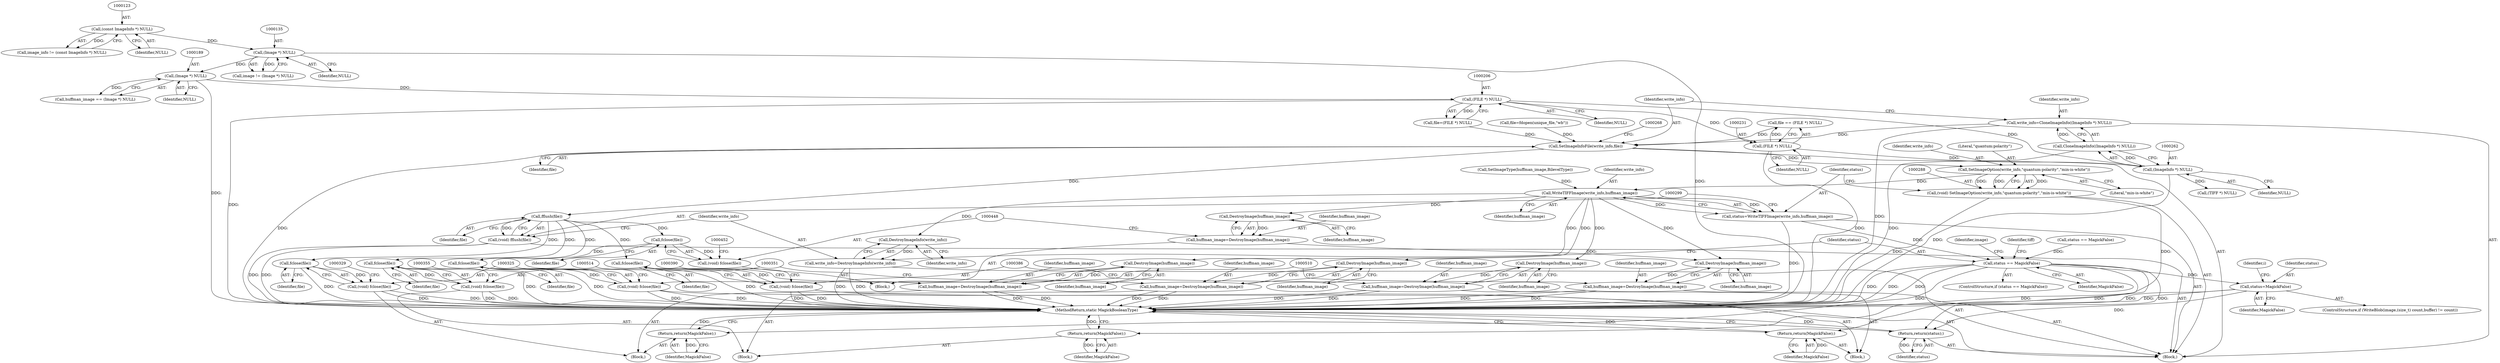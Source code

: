 digraph "0_ImageMagick_10b3823a7619ed22d42764733eb052c4159bc8c1_3@API" {
"1000258" [label="(Call,write_info=CloneImageInfo((ImageInfo *) NULL))"];
"1000260" [label="(Call,CloneImageInfo((ImageInfo *) NULL))"];
"1000261" [label="(Call,(ImageInfo *) NULL)"];
"1000205" [label="(Call,(FILE *) NULL)"];
"1000188" [label="(Call,(Image *) NULL)"];
"1000134" [label="(Call,(Image *) NULL)"];
"1000122" [label="(Call,(const ImageInfo *) NULL)"];
"1000230" [label="(Call,(FILE *) NULL)"];
"1000264" [label="(Call,SetImageInfoFile(write_info,file))"];
"1000289" [label="(Call,SetImageOption(write_info,\"quantum:polarity\",\"min-is-white\"))"];
"1000287" [label="(Call,(void) SetImageOption(write_info,\"quantum:polarity\",\"min-is-white\"))"];
"1000295" [label="(Call,WriteTIFFImage(write_info,huffman_image))"];
"1000293" [label="(Call,status=WriteTIFFImage(write_info,huffman_image))"];
"1000307" [label="(Call,status == MagickFalse)"];
"1000332" [label="(Return,return(MagickFalse);)"];
"1000368" [label="(Return,return(MagickFalse);)"];
"1000393" [label="(Return,return(MagickFalse);)"];
"1000494" [label="(Call,status=MagickFalse)"];
"1000521" [label="(Return,return(status);)"];
"1000304" [label="(Call,DestroyImageInfo(write_info))"];
"1000302" [label="(Call,write_info=DestroyImageInfo(write_info))"];
"1000322" [label="(Call,DestroyImage(huffman_image))"];
"1000320" [label="(Call,huffman_image=DestroyImage(huffman_image))"];
"1000348" [label="(Call,DestroyImage(huffman_image))"];
"1000346" [label="(Call,huffman_image=DestroyImage(huffman_image))"];
"1000383" [label="(Call,DestroyImage(huffman_image))"];
"1000381" [label="(Call,huffman_image=DestroyImage(huffman_image))"];
"1000445" [label="(Call,DestroyImage(huffman_image))"];
"1000443" [label="(Call,huffman_image=DestroyImage(huffman_image))"];
"1000507" [label="(Call,DestroyImage(huffman_image))"];
"1000505" [label="(Call,huffman_image=DestroyImage(huffman_image))"];
"1000300" [label="(Call,fflush(file))"];
"1000298" [label="(Call,(void) fflush(file))"];
"1000326" [label="(Call,fclose(file))"];
"1000324" [label="(Call,(void) fclose(file))"];
"1000352" [label="(Call,fclose(file))"];
"1000350" [label="(Call,(void) fclose(file))"];
"1000387" [label="(Call,fclose(file))"];
"1000385" [label="(Call,(void) fclose(file))"];
"1000449" [label="(Call,fclose(file))"];
"1000447" [label="(Call,(void) fclose(file))"];
"1000511" [label="(Call,fclose(file))"];
"1000509" [label="(Call,(void) fclose(file))"];
"1000263" [label="(Identifier,NULL)"];
"1000393" [label="(Return,return(MagickFalse);)"];
"1000384" [label="(Identifier,huffman_image)"];
"1000378" [label="(Block,)"];
"1000320" [label="(Call,huffman_image=DestroyImage(huffman_image))"];
"1000303" [label="(Identifier,write_info)"];
"1000232" [label="(Identifier,NULL)"];
"1000266" [label="(Identifier,file)"];
"1000394" [label="(Identifier,MagickFalse)"];
"1000297" [label="(Identifier,huffman_image)"];
"1000291" [label="(Literal,\"quantum:polarity\")"];
"1000292" [label="(Literal,\"min-is-white\")"];
"1000345" [label="(Block,)"];
"1000134" [label="(Call,(Image *) NULL)"];
"1000304" [label="(Call,DestroyImageInfo(write_info))"];
"1000440" [label="(Block,)"];
"1000230" [label="(Call,(FILE *) NULL)"];
"1000349" [label="(Identifier,huffman_image)"];
"1000369" [label="(Identifier,MagickFalse)"];
"1000186" [label="(Call,huffman_image == (Image *) NULL)"];
"1000485" [label="(ControlStructure,if (WriteBlob(image,(size_t) count,buffer) != count))"];
"1000327" [label="(Identifier,file)"];
"1000512" [label="(Identifier,file)"];
"1000508" [label="(Identifier,huffman_image)"];
"1000495" [label="(Identifier,status)"];
"1000228" [label="(Call,file == (FILE *) NULL)"];
"1000306" [label="(ControlStructure,if (status == MagickFalse))"];
"1000449" [label="(Call,fclose(file))"];
"1000293" [label="(Call,status=WriteTIFFImage(write_info,huffman_image))"];
"1000522" [label="(Identifier,status)"];
"1000300" [label="(Call,fflush(file))"];
"1000382" [label="(Identifier,huffman_image)"];
"1000261" [label="(Call,(ImageInfo *) NULL)"];
"1000294" [label="(Identifier,status)"];
"1000132" [label="(Call,image != (Image *) NULL)"];
"1000203" [label="(Call,file=(FILE *) NULL)"];
"1000309" [label="(Identifier,MagickFalse)"];
"1000205" [label="(Call,(FILE *) NULL)"];
"1000290" [label="(Identifier,write_info)"];
"1000523" [label="(MethodReturn,static MagickBooleanType)"];
"1000323" [label="(Identifier,huffman_image)"];
"1000260" [label="(Call,CloneImageInfo((ImageInfo *) NULL))"];
"1000350" [label="(Call,(void) fclose(file))"];
"1000307" [label="(Call,status == MagickFalse)"];
"1000190" [label="(Identifier,NULL)"];
"1000381" [label="(Call,huffman_image=DestroyImage(huffman_image))"];
"1000385" [label="(Call,(void) fclose(file))"];
"1000346" [label="(Call,huffman_image=DestroyImage(huffman_image))"];
"1000287" [label="(Call,(void) SetImageOption(write_info,\"quantum:polarity\",\"min-is-white\"))"];
"1000259" [label="(Identifier,write_info)"];
"1000207" [label="(Identifier,NULL)"];
"1000332" [label="(Return,return(MagickFalse);)"];
"1000298" [label="(Call,(void) fflush(file))"];
"1000333" [label="(Identifier,MagickFalse)"];
"1000342" [label="(Call,(TIFF *) NULL)"];
"1000387" [label="(Call,fclose(file))"];
"1000217" [label="(Call,file=fdopen(unique_file,\"wb\"))"];
"1000507" [label="(Call,DestroyImage(huffman_image))"];
"1000324" [label="(Call,(void) fclose(file))"];
"1000295" [label="(Call,WriteTIFFImage(write_info,huffman_image))"];
"1000494" [label="(Call,status=MagickFalse)"];
"1000352" [label="(Call,fclose(file))"];
"1000302" [label="(Call,write_info=DestroyImageInfo(write_info))"];
"1000122" [label="(Call,(const ImageInfo *) NULL)"];
"1000496" [label="(Identifier,MagickFalse)"];
"1000169" [label="(Call,status == MagickFalse)"];
"1000136" [label="(Identifier,NULL)"];
"1000296" [label="(Identifier,write_info)"];
"1000450" [label="(Identifier,file)"];
"1000188" [label="(Call,(Image *) NULL)"];
"1000445" [label="(Call,DestroyImage(huffman_image))"];
"1000314" [label="(Identifier,image)"];
"1000264" [label="(Call,SetImageInfoFile(write_info,file))"];
"1000348" [label="(Call,DestroyImage(huffman_image))"];
"1000322" [label="(Call,DestroyImage(huffman_image))"];
"1000472" [label="(Identifier,i)"];
"1000443" [label="(Call,huffman_image=DestroyImage(huffman_image))"];
"1000310" [label="(Block,)"];
"1000120" [label="(Call,image_info != (const ImageInfo *) NULL)"];
"1000446" [label="(Identifier,huffman_image)"];
"1000509" [label="(Call,(void) fclose(file))"];
"1000124" [label="(Identifier,NULL)"];
"1000388" [label="(Identifier,file)"];
"1000326" [label="(Call,fclose(file))"];
"1000265" [label="(Identifier,write_info)"];
"1000447" [label="(Call,(void) fclose(file))"];
"1000506" [label="(Identifier,huffman_image)"];
"1000444" [label="(Identifier,huffman_image)"];
"1000383" [label="(Call,DestroyImage(huffman_image))"];
"1000511" [label="(Call,fclose(file))"];
"1000258" [label="(Call,write_info=CloneImageInfo((ImageInfo *) NULL))"];
"1000289" [label="(Call,SetImageOption(write_info,\"quantum:polarity\",\"min-is-white\"))"];
"1000305" [label="(Identifier,write_info)"];
"1000301" [label="(Identifier,file)"];
"1000308" [label="(Identifier,status)"];
"1000335" [label="(Identifier,tiff)"];
"1000347" [label="(Identifier,huffman_image)"];
"1000321" [label="(Identifier,huffman_image)"];
"1000505" [label="(Call,huffman_image=DestroyImage(huffman_image))"];
"1000353" [label="(Identifier,file)"];
"1000106" [label="(Block,)"];
"1000521" [label="(Return,return(status);)"];
"1000368" [label="(Return,return(MagickFalse);)"];
"1000255" [label="(Call,SetImageType(huffman_image,BilevelType))"];
"1000258" -> "1000106"  [label="AST: "];
"1000258" -> "1000260"  [label="CFG: "];
"1000259" -> "1000258"  [label="AST: "];
"1000260" -> "1000258"  [label="AST: "];
"1000265" -> "1000258"  [label="CFG: "];
"1000258" -> "1000523"  [label="DDG: "];
"1000260" -> "1000258"  [label="DDG: "];
"1000258" -> "1000264"  [label="DDG: "];
"1000260" -> "1000261"  [label="CFG: "];
"1000261" -> "1000260"  [label="AST: "];
"1000260" -> "1000523"  [label="DDG: "];
"1000261" -> "1000260"  [label="DDG: "];
"1000261" -> "1000263"  [label="CFG: "];
"1000262" -> "1000261"  [label="AST: "];
"1000263" -> "1000261"  [label="AST: "];
"1000261" -> "1000523"  [label="DDG: "];
"1000205" -> "1000261"  [label="DDG: "];
"1000230" -> "1000261"  [label="DDG: "];
"1000261" -> "1000342"  [label="DDG: "];
"1000205" -> "1000203"  [label="AST: "];
"1000205" -> "1000207"  [label="CFG: "];
"1000206" -> "1000205"  [label="AST: "];
"1000207" -> "1000205"  [label="AST: "];
"1000203" -> "1000205"  [label="CFG: "];
"1000205" -> "1000523"  [label="DDG: "];
"1000205" -> "1000203"  [label="DDG: "];
"1000188" -> "1000205"  [label="DDG: "];
"1000205" -> "1000230"  [label="DDG: "];
"1000188" -> "1000186"  [label="AST: "];
"1000188" -> "1000190"  [label="CFG: "];
"1000189" -> "1000188"  [label="AST: "];
"1000190" -> "1000188"  [label="AST: "];
"1000186" -> "1000188"  [label="CFG: "];
"1000188" -> "1000523"  [label="DDG: "];
"1000188" -> "1000186"  [label="DDG: "];
"1000134" -> "1000188"  [label="DDG: "];
"1000134" -> "1000132"  [label="AST: "];
"1000134" -> "1000136"  [label="CFG: "];
"1000135" -> "1000134"  [label="AST: "];
"1000136" -> "1000134"  [label="AST: "];
"1000132" -> "1000134"  [label="CFG: "];
"1000134" -> "1000523"  [label="DDG: "];
"1000134" -> "1000132"  [label="DDG: "];
"1000122" -> "1000134"  [label="DDG: "];
"1000122" -> "1000120"  [label="AST: "];
"1000122" -> "1000124"  [label="CFG: "];
"1000123" -> "1000122"  [label="AST: "];
"1000124" -> "1000122"  [label="AST: "];
"1000120" -> "1000122"  [label="CFG: "];
"1000122" -> "1000120"  [label="DDG: "];
"1000230" -> "1000228"  [label="AST: "];
"1000230" -> "1000232"  [label="CFG: "];
"1000231" -> "1000230"  [label="AST: "];
"1000232" -> "1000230"  [label="AST: "];
"1000228" -> "1000230"  [label="CFG: "];
"1000230" -> "1000523"  [label="DDG: "];
"1000230" -> "1000228"  [label="DDG: "];
"1000264" -> "1000106"  [label="AST: "];
"1000264" -> "1000266"  [label="CFG: "];
"1000265" -> "1000264"  [label="AST: "];
"1000266" -> "1000264"  [label="AST: "];
"1000268" -> "1000264"  [label="CFG: "];
"1000264" -> "1000523"  [label="DDG: "];
"1000228" -> "1000264"  [label="DDG: "];
"1000217" -> "1000264"  [label="DDG: "];
"1000203" -> "1000264"  [label="DDG: "];
"1000264" -> "1000289"  [label="DDG: "];
"1000264" -> "1000300"  [label="DDG: "];
"1000289" -> "1000287"  [label="AST: "];
"1000289" -> "1000292"  [label="CFG: "];
"1000290" -> "1000289"  [label="AST: "];
"1000291" -> "1000289"  [label="AST: "];
"1000292" -> "1000289"  [label="AST: "];
"1000287" -> "1000289"  [label="CFG: "];
"1000289" -> "1000287"  [label="DDG: "];
"1000289" -> "1000287"  [label="DDG: "];
"1000289" -> "1000287"  [label="DDG: "];
"1000289" -> "1000295"  [label="DDG: "];
"1000287" -> "1000106"  [label="AST: "];
"1000288" -> "1000287"  [label="AST: "];
"1000294" -> "1000287"  [label="CFG: "];
"1000287" -> "1000523"  [label="DDG: "];
"1000287" -> "1000523"  [label="DDG: "];
"1000295" -> "1000293"  [label="AST: "];
"1000295" -> "1000297"  [label="CFG: "];
"1000296" -> "1000295"  [label="AST: "];
"1000297" -> "1000295"  [label="AST: "];
"1000293" -> "1000295"  [label="CFG: "];
"1000295" -> "1000293"  [label="DDG: "];
"1000295" -> "1000293"  [label="DDG: "];
"1000255" -> "1000295"  [label="DDG: "];
"1000295" -> "1000304"  [label="DDG: "];
"1000295" -> "1000322"  [label="DDG: "];
"1000295" -> "1000348"  [label="DDG: "];
"1000295" -> "1000383"  [label="DDG: "];
"1000295" -> "1000445"  [label="DDG: "];
"1000295" -> "1000507"  [label="DDG: "];
"1000293" -> "1000106"  [label="AST: "];
"1000294" -> "1000293"  [label="AST: "];
"1000299" -> "1000293"  [label="CFG: "];
"1000293" -> "1000523"  [label="DDG: "];
"1000293" -> "1000307"  [label="DDG: "];
"1000307" -> "1000306"  [label="AST: "];
"1000307" -> "1000309"  [label="CFG: "];
"1000308" -> "1000307"  [label="AST: "];
"1000309" -> "1000307"  [label="AST: "];
"1000314" -> "1000307"  [label="CFG: "];
"1000335" -> "1000307"  [label="CFG: "];
"1000307" -> "1000523"  [label="DDG: "];
"1000307" -> "1000523"  [label="DDG: "];
"1000307" -> "1000523"  [label="DDG: "];
"1000169" -> "1000307"  [label="DDG: "];
"1000307" -> "1000332"  [label="DDG: "];
"1000307" -> "1000368"  [label="DDG: "];
"1000307" -> "1000393"  [label="DDG: "];
"1000307" -> "1000494"  [label="DDG: "];
"1000307" -> "1000521"  [label="DDG: "];
"1000332" -> "1000310"  [label="AST: "];
"1000332" -> "1000333"  [label="CFG: "];
"1000333" -> "1000332"  [label="AST: "];
"1000523" -> "1000332"  [label="CFG: "];
"1000332" -> "1000523"  [label="DDG: "];
"1000333" -> "1000332"  [label="DDG: "];
"1000368" -> "1000345"  [label="AST: "];
"1000368" -> "1000369"  [label="CFG: "];
"1000369" -> "1000368"  [label="AST: "];
"1000523" -> "1000368"  [label="CFG: "];
"1000368" -> "1000523"  [label="DDG: "];
"1000369" -> "1000368"  [label="DDG: "];
"1000393" -> "1000378"  [label="AST: "];
"1000393" -> "1000394"  [label="CFG: "];
"1000394" -> "1000393"  [label="AST: "];
"1000523" -> "1000393"  [label="CFG: "];
"1000393" -> "1000523"  [label="DDG: "];
"1000394" -> "1000393"  [label="DDG: "];
"1000494" -> "1000485"  [label="AST: "];
"1000494" -> "1000496"  [label="CFG: "];
"1000495" -> "1000494"  [label="AST: "];
"1000496" -> "1000494"  [label="AST: "];
"1000472" -> "1000494"  [label="CFG: "];
"1000494" -> "1000523"  [label="DDG: "];
"1000494" -> "1000523"  [label="DDG: "];
"1000494" -> "1000521"  [label="DDG: "];
"1000521" -> "1000106"  [label="AST: "];
"1000521" -> "1000522"  [label="CFG: "];
"1000522" -> "1000521"  [label="AST: "];
"1000523" -> "1000521"  [label="CFG: "];
"1000521" -> "1000523"  [label="DDG: "];
"1000522" -> "1000521"  [label="DDG: "];
"1000304" -> "1000302"  [label="AST: "];
"1000304" -> "1000305"  [label="CFG: "];
"1000305" -> "1000304"  [label="AST: "];
"1000302" -> "1000304"  [label="CFG: "];
"1000304" -> "1000302"  [label="DDG: "];
"1000302" -> "1000106"  [label="AST: "];
"1000303" -> "1000302"  [label="AST: "];
"1000308" -> "1000302"  [label="CFG: "];
"1000302" -> "1000523"  [label="DDG: "];
"1000302" -> "1000523"  [label="DDG: "];
"1000322" -> "1000320"  [label="AST: "];
"1000322" -> "1000323"  [label="CFG: "];
"1000323" -> "1000322"  [label="AST: "];
"1000320" -> "1000322"  [label="CFG: "];
"1000322" -> "1000320"  [label="DDG: "];
"1000320" -> "1000310"  [label="AST: "];
"1000321" -> "1000320"  [label="AST: "];
"1000325" -> "1000320"  [label="CFG: "];
"1000320" -> "1000523"  [label="DDG: "];
"1000320" -> "1000523"  [label="DDG: "];
"1000348" -> "1000346"  [label="AST: "];
"1000348" -> "1000349"  [label="CFG: "];
"1000349" -> "1000348"  [label="AST: "];
"1000346" -> "1000348"  [label="CFG: "];
"1000348" -> "1000346"  [label="DDG: "];
"1000346" -> "1000345"  [label="AST: "];
"1000347" -> "1000346"  [label="AST: "];
"1000351" -> "1000346"  [label="CFG: "];
"1000346" -> "1000523"  [label="DDG: "];
"1000346" -> "1000523"  [label="DDG: "];
"1000383" -> "1000381"  [label="AST: "];
"1000383" -> "1000384"  [label="CFG: "];
"1000384" -> "1000383"  [label="AST: "];
"1000381" -> "1000383"  [label="CFG: "];
"1000383" -> "1000381"  [label="DDG: "];
"1000381" -> "1000378"  [label="AST: "];
"1000382" -> "1000381"  [label="AST: "];
"1000386" -> "1000381"  [label="CFG: "];
"1000381" -> "1000523"  [label="DDG: "];
"1000381" -> "1000523"  [label="DDG: "];
"1000445" -> "1000443"  [label="AST: "];
"1000445" -> "1000446"  [label="CFG: "];
"1000446" -> "1000445"  [label="AST: "];
"1000443" -> "1000445"  [label="CFG: "];
"1000445" -> "1000443"  [label="DDG: "];
"1000443" -> "1000440"  [label="AST: "];
"1000444" -> "1000443"  [label="AST: "];
"1000448" -> "1000443"  [label="CFG: "];
"1000443" -> "1000507"  [label="DDG: "];
"1000507" -> "1000505"  [label="AST: "];
"1000507" -> "1000508"  [label="CFG: "];
"1000508" -> "1000507"  [label="AST: "];
"1000505" -> "1000507"  [label="CFG: "];
"1000507" -> "1000505"  [label="DDG: "];
"1000505" -> "1000106"  [label="AST: "];
"1000506" -> "1000505"  [label="AST: "];
"1000510" -> "1000505"  [label="CFG: "];
"1000505" -> "1000523"  [label="DDG: "];
"1000505" -> "1000523"  [label="DDG: "];
"1000300" -> "1000298"  [label="AST: "];
"1000300" -> "1000301"  [label="CFG: "];
"1000301" -> "1000300"  [label="AST: "];
"1000298" -> "1000300"  [label="CFG: "];
"1000300" -> "1000298"  [label="DDG: "];
"1000300" -> "1000326"  [label="DDG: "];
"1000300" -> "1000352"  [label="DDG: "];
"1000300" -> "1000387"  [label="DDG: "];
"1000300" -> "1000449"  [label="DDG: "];
"1000300" -> "1000511"  [label="DDG: "];
"1000298" -> "1000106"  [label="AST: "];
"1000299" -> "1000298"  [label="AST: "];
"1000303" -> "1000298"  [label="CFG: "];
"1000298" -> "1000523"  [label="DDG: "];
"1000298" -> "1000523"  [label="DDG: "];
"1000326" -> "1000324"  [label="AST: "];
"1000326" -> "1000327"  [label="CFG: "];
"1000327" -> "1000326"  [label="AST: "];
"1000324" -> "1000326"  [label="CFG: "];
"1000326" -> "1000523"  [label="DDG: "];
"1000326" -> "1000324"  [label="DDG: "];
"1000324" -> "1000310"  [label="AST: "];
"1000325" -> "1000324"  [label="AST: "];
"1000329" -> "1000324"  [label="CFG: "];
"1000324" -> "1000523"  [label="DDG: "];
"1000324" -> "1000523"  [label="DDG: "];
"1000352" -> "1000350"  [label="AST: "];
"1000352" -> "1000353"  [label="CFG: "];
"1000353" -> "1000352"  [label="AST: "];
"1000350" -> "1000352"  [label="CFG: "];
"1000352" -> "1000523"  [label="DDG: "];
"1000352" -> "1000350"  [label="DDG: "];
"1000350" -> "1000345"  [label="AST: "];
"1000351" -> "1000350"  [label="AST: "];
"1000355" -> "1000350"  [label="CFG: "];
"1000350" -> "1000523"  [label="DDG: "];
"1000350" -> "1000523"  [label="DDG: "];
"1000387" -> "1000385"  [label="AST: "];
"1000387" -> "1000388"  [label="CFG: "];
"1000388" -> "1000387"  [label="AST: "];
"1000385" -> "1000387"  [label="CFG: "];
"1000387" -> "1000523"  [label="DDG: "];
"1000387" -> "1000385"  [label="DDG: "];
"1000385" -> "1000378"  [label="AST: "];
"1000386" -> "1000385"  [label="AST: "];
"1000390" -> "1000385"  [label="CFG: "];
"1000385" -> "1000523"  [label="DDG: "];
"1000385" -> "1000523"  [label="DDG: "];
"1000449" -> "1000447"  [label="AST: "];
"1000449" -> "1000450"  [label="CFG: "];
"1000450" -> "1000449"  [label="AST: "];
"1000447" -> "1000449"  [label="CFG: "];
"1000449" -> "1000447"  [label="DDG: "];
"1000449" -> "1000511"  [label="DDG: "];
"1000447" -> "1000440"  [label="AST: "];
"1000448" -> "1000447"  [label="AST: "];
"1000452" -> "1000447"  [label="CFG: "];
"1000511" -> "1000509"  [label="AST: "];
"1000511" -> "1000512"  [label="CFG: "];
"1000512" -> "1000511"  [label="AST: "];
"1000509" -> "1000511"  [label="CFG: "];
"1000511" -> "1000523"  [label="DDG: "];
"1000511" -> "1000509"  [label="DDG: "];
"1000509" -> "1000106"  [label="AST: "];
"1000510" -> "1000509"  [label="AST: "];
"1000514" -> "1000509"  [label="CFG: "];
"1000509" -> "1000523"  [label="DDG: "];
"1000509" -> "1000523"  [label="DDG: "];
}
